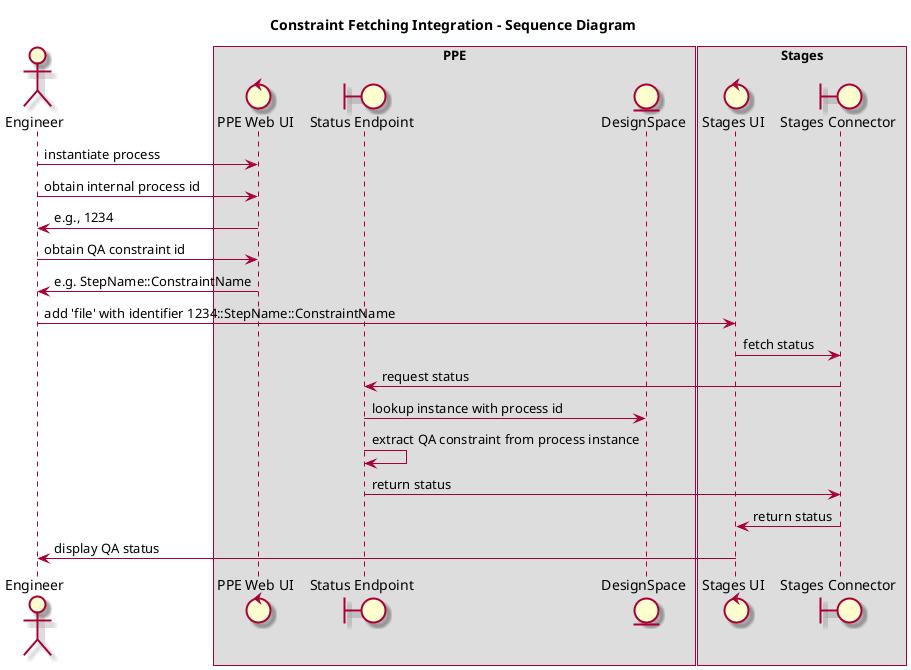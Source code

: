 @startuml

skin rose

title "Constraint Fetching Integration - Sequence Diagram"

actor "Engineer" as user
box "PPE"
control "PPE Web UI" as ppe
boundary "Status Endpoint" as rest
entity "DesignSpace" as ds
end box

box "Stages"
control "Stages UI" as stages
boundary "Stages Connector" as plugin
end box

user -> ppe: instantiate process
user -> ppe: obtain internal process id 
ppe -> user : e.g., 1234
user -> ppe: obtain QA constraint id
ppe -> user : e.g. StepName::ConstraintName 
user -> stages : add 'file' with identifier 1234::StepName::ConstraintName
stages -> plugin : fetch status
plugin -> rest : request status
rest -> ds : lookup instance with process id 
rest -> rest : extract QA constraint from process instance
rest -> plugin : return status
plugin -> stages : return status
stages -> user : display QA status




@enduml